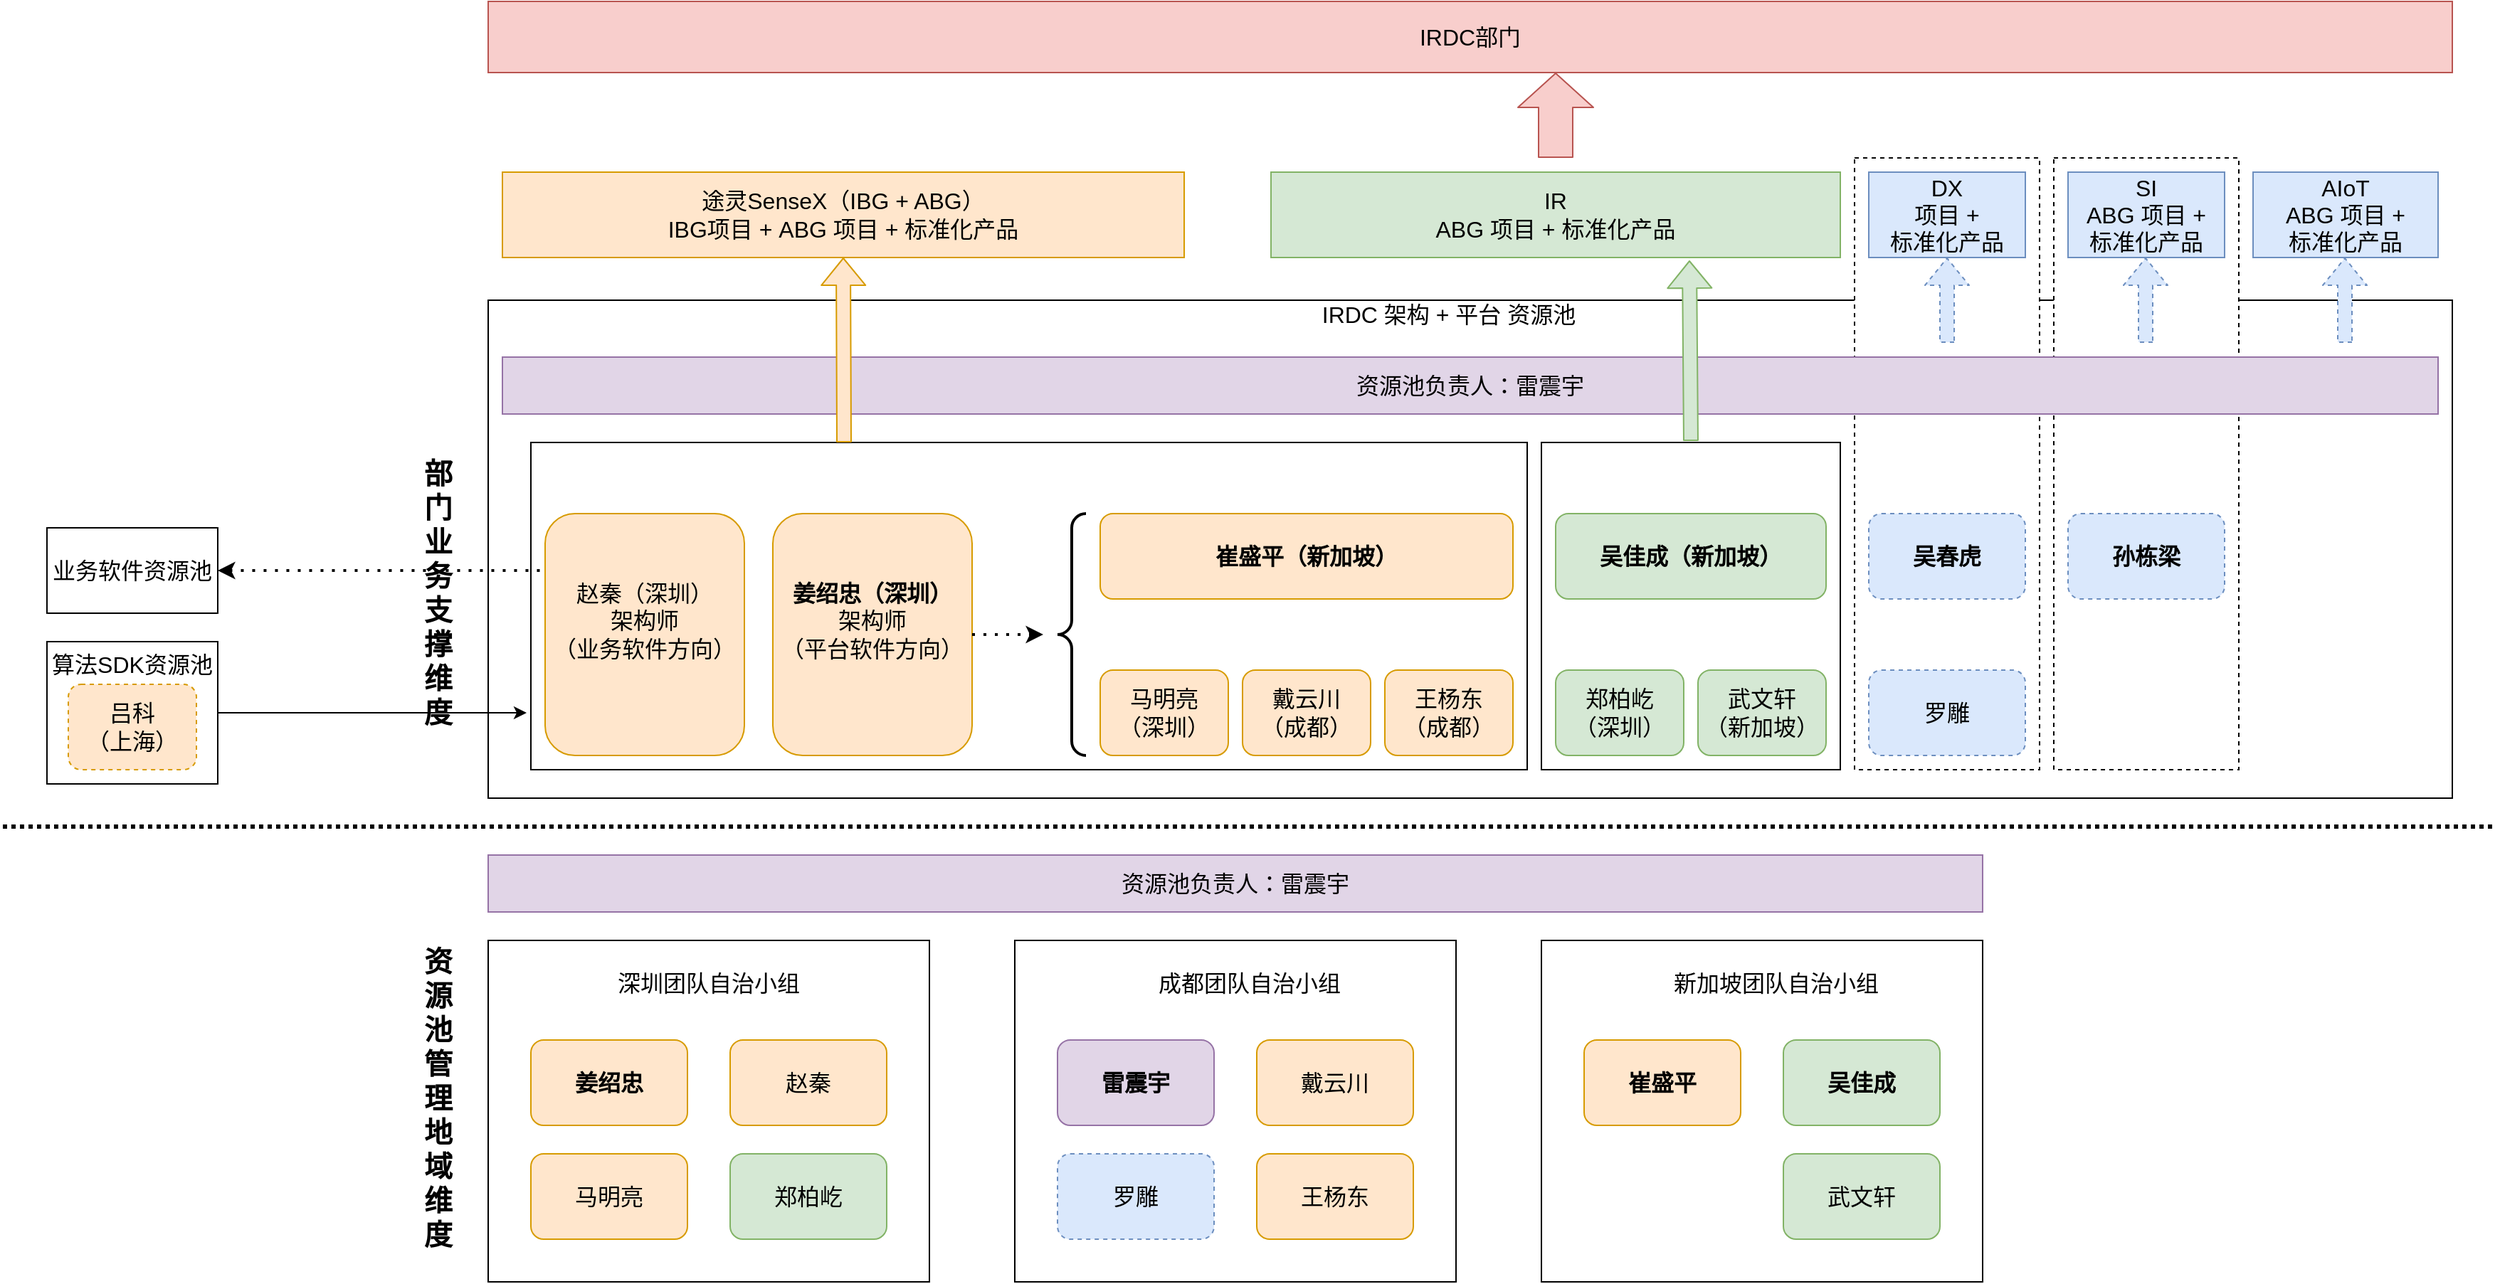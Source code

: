 <mxfile version="20.8.3" type="github">
  <diagram id="pu3_JijNAUoEfeqNy37S" name="第 1 页">
    <mxGraphModel dx="2021" dy="1878" grid="1" gridSize="10" guides="1" tooltips="1" connect="1" arrows="1" fold="1" page="1" pageScale="1" pageWidth="827" pageHeight="1169" math="0" shadow="0">
      <root>
        <mxCell id="0" />
        <mxCell id="1" parent="0" />
        <mxCell id="HrKcoDEsN2WtxK-mfQLJ-1" value="" style="rounded=0;whiteSpace=wrap;html=1;" vertex="1" parent="1">
          <mxGeometry x="-40" y="50" width="1380" height="350" as="geometry" />
        </mxCell>
        <mxCell id="HrKcoDEsN2WtxK-mfQLJ-2" value="" style="rounded=0;whiteSpace=wrap;html=1;" vertex="1" parent="1">
          <mxGeometry x="700" y="150" width="210" height="230" as="geometry" />
        </mxCell>
        <mxCell id="HrKcoDEsN2WtxK-mfQLJ-3" value="" style="rounded=0;whiteSpace=wrap;html=1;" vertex="1" parent="1">
          <mxGeometry x="-10" y="150" width="700" height="230" as="geometry" />
        </mxCell>
        <mxCell id="HrKcoDEsN2WtxK-mfQLJ-4" value="&lt;font style=&quot;font-size: 16px&quot;&gt;赵秦（深圳）&lt;br&gt;架构师&lt;br&gt;（业务软件方向）&lt;br&gt;&lt;br&gt;&lt;/font&gt;" style="rounded=1;whiteSpace=wrap;html=1;fillColor=#ffe6cc;strokeColor=#d79b00;" vertex="1" parent="1">
          <mxGeometry y="200" width="140" height="170" as="geometry" />
        </mxCell>
        <mxCell id="HrKcoDEsN2WtxK-mfQLJ-5" value="&lt;font style=&quot;font-size: 16px&quot;&gt;&lt;b&gt;姜绍忠（深圳）&lt;br&gt;&lt;/b&gt;架构师&lt;br&gt;（平台软件方向）&lt;br&gt;&lt;br&gt;&lt;/font&gt;" style="rounded=1;whiteSpace=wrap;html=1;fillColor=#ffe6cc;strokeColor=#d79b00;" vertex="1" parent="1">
          <mxGeometry x="160" y="200" width="140" height="170" as="geometry" />
        </mxCell>
        <mxCell id="HrKcoDEsN2WtxK-mfQLJ-6" value="&lt;font style=&quot;font-size: 16px&quot;&gt;IRDC 架构 + 平台 资源池&lt;/font&gt;" style="text;html=1;strokeColor=none;fillColor=none;align=center;verticalAlign=middle;whiteSpace=wrap;rounded=0;" vertex="1" parent="1">
          <mxGeometry x="520" y="50" width="230" height="20" as="geometry" />
        </mxCell>
        <mxCell id="HrKcoDEsN2WtxK-mfQLJ-7" value="&lt;span style=&quot;font-size: 16px&quot;&gt;&lt;b&gt;崔盛平（新加坡）&lt;/b&gt;&lt;/span&gt;" style="rounded=1;whiteSpace=wrap;html=1;fillColor=#ffe6cc;strokeColor=#d79b00;" vertex="1" parent="1">
          <mxGeometry x="390" y="200" width="290" height="60" as="geometry" />
        </mxCell>
        <mxCell id="HrKcoDEsN2WtxK-mfQLJ-8" value="&lt;span style=&quot;font-size: 16px&quot;&gt;&lt;b&gt;吴佳成（新加坡）&lt;/b&gt;&lt;/span&gt;" style="rounded=1;whiteSpace=wrap;html=1;fillColor=#d5e8d4;strokeColor=#82b366;" vertex="1" parent="1">
          <mxGeometry x="710" y="200" width="190" height="60" as="geometry" />
        </mxCell>
        <mxCell id="HrKcoDEsN2WtxK-mfQLJ-9" value="&lt;span style=&quot;font-size: 16px&quot;&gt;马明亮&lt;br&gt;（深圳）&lt;/span&gt;" style="rounded=1;whiteSpace=wrap;html=1;fillColor=#ffe6cc;strokeColor=#d79b00;" vertex="1" parent="1">
          <mxGeometry x="390" y="310" width="90" height="60" as="geometry" />
        </mxCell>
        <mxCell id="HrKcoDEsN2WtxK-mfQLJ-10" value="&lt;span style=&quot;font-size: 16px&quot;&gt;戴云川&lt;br&gt;（成都）&lt;/span&gt;" style="rounded=1;whiteSpace=wrap;html=1;fillColor=#ffe6cc;strokeColor=#d79b00;" vertex="1" parent="1">
          <mxGeometry x="490" y="310" width="90" height="60" as="geometry" />
        </mxCell>
        <mxCell id="HrKcoDEsN2WtxK-mfQLJ-11" value="&lt;span style=&quot;font-size: 16px&quot;&gt;郑柏屹&lt;br&gt;（深圳）&lt;/span&gt;" style="rounded=1;whiteSpace=wrap;html=1;fillColor=#d5e8d4;strokeColor=#82b366;" vertex="1" parent="1">
          <mxGeometry x="710" y="310" width="90" height="60" as="geometry" />
        </mxCell>
        <mxCell id="HrKcoDEsN2WtxK-mfQLJ-12" value="&lt;span style=&quot;font-size: 16px&quot;&gt;武文轩&lt;br&gt;（新加坡）&lt;/span&gt;" style="rounded=1;whiteSpace=wrap;html=1;fillColor=#d5e8d4;strokeColor=#82b366;" vertex="1" parent="1">
          <mxGeometry x="810" y="310" width="90" height="60" as="geometry" />
        </mxCell>
        <mxCell id="HrKcoDEsN2WtxK-mfQLJ-13" value="&lt;span style=&quot;font-size: 16px&quot;&gt;王杨东&lt;br&gt;（成都）&lt;/span&gt;" style="rounded=1;whiteSpace=wrap;html=1;fillColor=#ffe6cc;strokeColor=#d79b00;" vertex="1" parent="1">
          <mxGeometry x="590" y="310" width="90" height="60" as="geometry" />
        </mxCell>
        <mxCell id="HrKcoDEsN2WtxK-mfQLJ-14" value="途灵SenseX（IBG + ABG）&lt;br style=&quot;font-size: 16px;&quot;&gt;IBG项目 + ABG 项目 + 标准化产品" style="rounded=0;whiteSpace=wrap;html=1;fillColor=#ffe6cc;strokeColor=#d79b00;fontSize=16;" vertex="1" parent="1">
          <mxGeometry x="-30" y="-40" width="479" height="60" as="geometry" />
        </mxCell>
        <mxCell id="HrKcoDEsN2WtxK-mfQLJ-15" value="IR&lt;br style=&quot;font-size: 16px;&quot;&gt;ABG 项目 + 标准化产品" style="rounded=0;whiteSpace=wrap;html=1;fillColor=#d5e8d4;strokeColor=#82b366;fontSize=16;" vertex="1" parent="1">
          <mxGeometry x="510" y="-40" width="400" height="60" as="geometry" />
        </mxCell>
        <mxCell id="HrKcoDEsN2WtxK-mfQLJ-16" value="&lt;font style=&quot;font-size: 16px&quot;&gt;IRDC部门&lt;/font&gt;" style="rounded=0;whiteSpace=wrap;html=1;fillColor=#f8cecc;strokeColor=#b85450;" vertex="1" parent="1">
          <mxGeometry x="-40" y="-160" width="1380" height="50" as="geometry" />
        </mxCell>
        <mxCell id="HrKcoDEsN2WtxK-mfQLJ-17" value="&lt;font size=&quot;1&quot;&gt;&lt;b style=&quot;font-size: 20px&quot;&gt;部门业务支撑维度&lt;/b&gt;&lt;/font&gt;" style="text;html=1;strokeColor=none;fillColor=none;align=center;verticalAlign=middle;whiteSpace=wrap;rounded=0;dashed=1;" vertex="1" parent="1">
          <mxGeometry x="-90" y="245" width="30" height="20" as="geometry" />
        </mxCell>
        <mxCell id="HrKcoDEsN2WtxK-mfQLJ-18" value="" style="rounded=0;whiteSpace=wrap;html=1;fontSize=16;" vertex="1" parent="1">
          <mxGeometry x="-40" y="500" width="310" height="240" as="geometry" />
        </mxCell>
        <mxCell id="HrKcoDEsN2WtxK-mfQLJ-19" value="&lt;font style=&quot;font-size: 16px&quot;&gt;&lt;b&gt;姜绍忠&lt;/b&gt;&lt;/font&gt;" style="rounded=1;whiteSpace=wrap;html=1;fillColor=#ffe6cc;strokeColor=#d79b00;" vertex="1" parent="1">
          <mxGeometry x="-10" y="570" width="110" height="60" as="geometry" />
        </mxCell>
        <mxCell id="HrKcoDEsN2WtxK-mfQLJ-20" value="&lt;font style=&quot;font-size: 16px&quot;&gt;赵秦&lt;/font&gt;" style="rounded=1;whiteSpace=wrap;html=1;fillColor=#ffe6cc;strokeColor=#d79b00;" vertex="1" parent="1">
          <mxGeometry x="130" y="570" width="110" height="60" as="geometry" />
        </mxCell>
        <mxCell id="HrKcoDEsN2WtxK-mfQLJ-21" value="&lt;span style=&quot;font-size: 16px&quot;&gt;马明亮&lt;br&gt;&lt;/span&gt;" style="rounded=1;whiteSpace=wrap;html=1;fillColor=#ffe6cc;strokeColor=#d79b00;" vertex="1" parent="1">
          <mxGeometry x="-10" y="650" width="110" height="60" as="geometry" />
        </mxCell>
        <mxCell id="HrKcoDEsN2WtxK-mfQLJ-22" value="&lt;span style=&quot;font-size: 16px&quot;&gt;郑柏屹&lt;br&gt;&lt;/span&gt;" style="rounded=1;whiteSpace=wrap;html=1;fillColor=#d5e8d4;strokeColor=#82b366;" vertex="1" parent="1">
          <mxGeometry x="130" y="650" width="110" height="60" as="geometry" />
        </mxCell>
        <mxCell id="HrKcoDEsN2WtxK-mfQLJ-23" value="&lt;font style=&quot;font-size: 16px&quot;&gt;深圳团队自治小组&lt;/font&gt;" style="text;html=1;strokeColor=none;fillColor=none;align=center;verticalAlign=middle;whiteSpace=wrap;rounded=0;" vertex="1" parent="1">
          <mxGeometry y="520" width="230" height="20" as="geometry" />
        </mxCell>
        <mxCell id="HrKcoDEsN2WtxK-mfQLJ-24" value="" style="rounded=0;whiteSpace=wrap;html=1;fontSize=16;" vertex="1" parent="1">
          <mxGeometry x="330" y="500" width="310" height="240" as="geometry" />
        </mxCell>
        <mxCell id="HrKcoDEsN2WtxK-mfQLJ-25" value="&lt;span style=&quot;font-size: 16px&quot;&gt;&lt;b&gt;雷震宇&lt;/b&gt;&lt;/span&gt;" style="rounded=1;whiteSpace=wrap;html=1;fillColor=#e1d5e7;strokeColor=#9673a6;" vertex="1" parent="1">
          <mxGeometry x="360" y="570" width="110" height="60" as="geometry" />
        </mxCell>
        <mxCell id="HrKcoDEsN2WtxK-mfQLJ-26" value="&lt;font style=&quot;font-size: 16px&quot;&gt;成都&lt;/font&gt;&lt;span style=&quot;font-size: 16px&quot;&gt;团队自治小组&lt;/span&gt;" style="text;html=1;strokeColor=none;fillColor=none;align=center;verticalAlign=middle;whiteSpace=wrap;rounded=0;" vertex="1" parent="1">
          <mxGeometry x="380" y="520" width="230" height="20" as="geometry" />
        </mxCell>
        <mxCell id="HrKcoDEsN2WtxK-mfQLJ-27" value="&lt;span style=&quot;font-size: 16px&quot;&gt;戴云川&lt;br&gt;&lt;/span&gt;" style="rounded=1;whiteSpace=wrap;html=1;fillColor=#ffe6cc;strokeColor=#d79b00;" vertex="1" parent="1">
          <mxGeometry x="500" y="570" width="110" height="60" as="geometry" />
        </mxCell>
        <mxCell id="HrKcoDEsN2WtxK-mfQLJ-28" value="&lt;span style=&quot;font-size: 16px&quot;&gt;王杨东&lt;br&gt;&lt;/span&gt;" style="rounded=1;whiteSpace=wrap;html=1;fillColor=#ffe6cc;strokeColor=#d79b00;" vertex="1" parent="1">
          <mxGeometry x="500" y="650" width="110" height="60" as="geometry" />
        </mxCell>
        <mxCell id="HrKcoDEsN2WtxK-mfQLJ-29" value="" style="rounded=0;whiteSpace=wrap;html=1;fontSize=16;" vertex="1" parent="1">
          <mxGeometry x="700" y="500" width="310" height="240" as="geometry" />
        </mxCell>
        <mxCell id="HrKcoDEsN2WtxK-mfQLJ-30" value="&lt;font style=&quot;font-size: 16px&quot;&gt;新加坡&lt;/font&gt;&lt;span style=&quot;font-size: 16px&quot;&gt;团队自治小组&lt;/span&gt;" style="text;html=1;strokeColor=none;fillColor=none;align=center;verticalAlign=middle;whiteSpace=wrap;rounded=0;" vertex="1" parent="1">
          <mxGeometry x="750" y="520" width="230" height="20" as="geometry" />
        </mxCell>
        <mxCell id="HrKcoDEsN2WtxK-mfQLJ-31" value="&lt;span style=&quot;font-size: 16px&quot;&gt;&lt;b&gt;崔盛平&lt;/b&gt;&lt;/span&gt;&lt;span style=&quot;font-size: 16px&quot;&gt;&lt;br&gt;&lt;/span&gt;" style="rounded=1;whiteSpace=wrap;html=1;fillColor=#ffe6cc;strokeColor=#d79b00;" vertex="1" parent="1">
          <mxGeometry x="730" y="570" width="110" height="60" as="geometry" />
        </mxCell>
        <mxCell id="HrKcoDEsN2WtxK-mfQLJ-32" value="&lt;span style=&quot;font-size: 16px&quot;&gt;&lt;b&gt;吴佳成&lt;/b&gt;&lt;/span&gt;&lt;span style=&quot;font-size: 16px&quot;&gt;&lt;br&gt;&lt;/span&gt;" style="rounded=1;whiteSpace=wrap;html=1;fillColor=#d5e8d4;strokeColor=#82b366;" vertex="1" parent="1">
          <mxGeometry x="870" y="570" width="110" height="60" as="geometry" />
        </mxCell>
        <mxCell id="HrKcoDEsN2WtxK-mfQLJ-33" value="&lt;span style=&quot;font-size: 16px&quot;&gt;武文轩&lt;/span&gt;&lt;span style=&quot;font-size: 16px&quot;&gt;&lt;br&gt;&lt;/span&gt;" style="rounded=1;whiteSpace=wrap;html=1;fillColor=#d5e8d4;strokeColor=#82b366;" vertex="1" parent="1">
          <mxGeometry x="870" y="650" width="110" height="60" as="geometry" />
        </mxCell>
        <mxCell id="HrKcoDEsN2WtxK-mfQLJ-34" value="&lt;font size=&quot;1&quot;&gt;&lt;b style=&quot;font-size: 20px&quot;&gt;资源池管理地域维度&lt;/b&gt;&lt;/font&gt;" style="text;html=1;strokeColor=none;fillColor=none;align=center;verticalAlign=middle;whiteSpace=wrap;rounded=0;dashed=1;" vertex="1" parent="1">
          <mxGeometry x="-90" y="600" width="30" height="20" as="geometry" />
        </mxCell>
        <mxCell id="HrKcoDEsN2WtxK-mfQLJ-35" value="" style="shape=flexArrow;endArrow=classic;html=1;fontSize=16;endWidth=28;endSize=7.67;width=24;fillColor=#f8cecc;strokeColor=#b85450;" edge="1" parent="1">
          <mxGeometry width="50" height="50" relative="1" as="geometry">
            <mxPoint x="710" y="-50" as="sourcePoint" />
            <mxPoint x="710" y="-110" as="targetPoint" />
          </mxGeometry>
        </mxCell>
        <mxCell id="HrKcoDEsN2WtxK-mfQLJ-36" value="&lt;font style=&quot;font-size: 16px&quot;&gt;业务软件资源池&lt;/font&gt;" style="rounded=0;whiteSpace=wrap;html=1;" vertex="1" parent="1">
          <mxGeometry x="-350" y="210" width="120" height="60" as="geometry" />
        </mxCell>
        <mxCell id="HrKcoDEsN2WtxK-mfQLJ-37" value="" style="endArrow=none;dashed=1;html=1;dashPattern=1 3;strokeWidth=2;exitX=1;exitY=0.5;exitDx=0;exitDy=0;startArrow=classic;startFill=1;" edge="1" parent="1" source="HrKcoDEsN2WtxK-mfQLJ-36">
          <mxGeometry width="50" height="50" relative="1" as="geometry">
            <mxPoint x="-240" y="350" as="sourcePoint" />
            <mxPoint y="240" as="targetPoint" />
          </mxGeometry>
        </mxCell>
        <mxCell id="HrKcoDEsN2WtxK-mfQLJ-38" value="" style="endArrow=classic;dashed=1;html=1;dashPattern=1 3;strokeWidth=2;exitX=1;exitY=0.5;exitDx=0;exitDy=0;endFill=1;" edge="1" parent="1" source="HrKcoDEsN2WtxK-mfQLJ-5">
          <mxGeometry width="50" height="50" relative="1" as="geometry">
            <mxPoint x="370" y="480" as="sourcePoint" />
            <mxPoint x="350" y="285" as="targetPoint" />
          </mxGeometry>
        </mxCell>
        <mxCell id="HrKcoDEsN2WtxK-mfQLJ-39" value="" style="labelPosition=right;align=left;strokeWidth=2;shape=mxgraph.mockup.markup.curlyBrace;html=1;shadow=0;dashed=0;direction=north;" vertex="1" parent="1">
          <mxGeometry x="360" y="200" width="20" height="170" as="geometry" />
        </mxCell>
        <mxCell id="HrKcoDEsN2WtxK-mfQLJ-40" value="资源池负责人：雷震宇" style="rounded=0;whiteSpace=wrap;html=1;fillColor=#e1d5e7;strokeColor=#9673a6;fontSize=16;" vertex="1" parent="1">
          <mxGeometry x="-40" y="440" width="1050" height="40" as="geometry" />
        </mxCell>
        <mxCell id="HrKcoDEsN2WtxK-mfQLJ-41" value="" style="endArrow=none;dashed=1;html=1;dashPattern=1 1;strokeWidth=3;" edge="1" parent="1">
          <mxGeometry width="50" height="50" relative="1" as="geometry">
            <mxPoint x="-381" y="420" as="sourcePoint" />
            <mxPoint x="1370" y="420" as="targetPoint" />
          </mxGeometry>
        </mxCell>
        <mxCell id="HrKcoDEsN2WtxK-mfQLJ-42" value="AIoT&lt;br&gt;ABG 项目 + &lt;br&gt;标准化产品" style="rounded=0;whiteSpace=wrap;html=1;fillColor=#dae8fc;strokeColor=#6c8ebf;fontSize=16;" vertex="1" parent="1">
          <mxGeometry x="1200" y="-40" width="130" height="60" as="geometry" />
        </mxCell>
        <mxCell id="HrKcoDEsN2WtxK-mfQLJ-43" value="" style="shape=flexArrow;endArrow=classic;html=1;entryX=0.5;entryY=1;entryDx=0;entryDy=0;fillColor=#dae8fc;strokeColor=#6c8ebf;dashed=1;" edge="1" parent="1">
          <mxGeometry width="50" height="50" relative="1" as="geometry">
            <mxPoint x="1264.5" y="80" as="sourcePoint" />
            <mxPoint x="1264.5" y="20" as="targetPoint" />
          </mxGeometry>
        </mxCell>
        <mxCell id="HrKcoDEsN2WtxK-mfQLJ-44" value="" style="rounded=0;whiteSpace=wrap;html=1;dashed=1;" vertex="1" parent="1">
          <mxGeometry x="920" y="-50" width="130" height="430" as="geometry" />
        </mxCell>
        <mxCell id="HrKcoDEsN2WtxK-mfQLJ-45" value="&lt;span style=&quot;font-size: 16px&quot;&gt;罗雕&lt;/span&gt;" style="rounded=1;whiteSpace=wrap;html=1;fillColor=#dae8fc;strokeColor=#6c8ebf;dashed=1;" vertex="1" parent="1">
          <mxGeometry x="930" y="310" width="110" height="60" as="geometry" />
        </mxCell>
        <mxCell id="HrKcoDEsN2WtxK-mfQLJ-46" value="" style="rounded=0;whiteSpace=wrap;html=1;dashed=1;" vertex="1" parent="1">
          <mxGeometry x="1060" y="-50" width="130" height="430" as="geometry" />
        </mxCell>
        <mxCell id="HrKcoDEsN2WtxK-mfQLJ-47" value="&lt;span style=&quot;font-size: 16px&quot;&gt;&lt;b&gt;孙栋梁&lt;/b&gt;&lt;/span&gt;" style="rounded=1;whiteSpace=wrap;html=1;fillColor=#dae8fc;strokeColor=#6c8ebf;dashed=1;" vertex="1" parent="1">
          <mxGeometry x="1070" y="200" width="110" height="60" as="geometry" />
        </mxCell>
        <mxCell id="HrKcoDEsN2WtxK-mfQLJ-48" value="DX&lt;br&gt;项目 + &lt;br&gt;标准化产品" style="rounded=0;whiteSpace=wrap;html=1;fillColor=#dae8fc;strokeColor=#6c8ebf;fontSize=16;" vertex="1" parent="1">
          <mxGeometry x="930" y="-40" width="110" height="60" as="geometry" />
        </mxCell>
        <mxCell id="HrKcoDEsN2WtxK-mfQLJ-49" value="SI&lt;br&gt;ABG 项目 + &lt;br&gt;标准化产品" style="rounded=0;whiteSpace=wrap;html=1;fillColor=#dae8fc;strokeColor=#6c8ebf;fontSize=16;" vertex="1" parent="1">
          <mxGeometry x="1070" y="-40" width="110" height="60" as="geometry" />
        </mxCell>
        <mxCell id="HrKcoDEsN2WtxK-mfQLJ-50" value="" style="shape=flexArrow;endArrow=classic;html=1;entryX=0.5;entryY=1;entryDx=0;entryDy=0;fillColor=#dae8fc;strokeColor=#6c8ebf;dashed=1;" edge="1" parent="1">
          <mxGeometry width="50" height="50" relative="1" as="geometry">
            <mxPoint x="985" y="80" as="sourcePoint" />
            <mxPoint x="985" y="20" as="targetPoint" />
          </mxGeometry>
        </mxCell>
        <mxCell id="HrKcoDEsN2WtxK-mfQLJ-51" value="" style="shape=flexArrow;endArrow=classic;html=1;entryX=0.5;entryY=1;entryDx=0;entryDy=0;fillColor=#dae8fc;strokeColor=#6c8ebf;dashed=1;" edge="1" parent="1">
          <mxGeometry width="50" height="50" relative="1" as="geometry">
            <mxPoint x="1124.5" y="80" as="sourcePoint" />
            <mxPoint x="1124.5" y="20" as="targetPoint" />
          </mxGeometry>
        </mxCell>
        <mxCell id="HrKcoDEsN2WtxK-mfQLJ-52" value="资源池负责人：雷震宇" style="rounded=0;whiteSpace=wrap;html=1;fillColor=#e1d5e7;strokeColor=#9673a6;fontSize=16;" vertex="1" parent="1">
          <mxGeometry x="-30" y="90" width="1360" height="40" as="geometry" />
        </mxCell>
        <mxCell id="HrKcoDEsN2WtxK-mfQLJ-53" value="" style="shape=flexArrow;endArrow=classic;html=1;fillColor=#d5e8d4;strokeColor=#82b366;exitX=0.5;exitY=0;exitDx=0;exitDy=0;" edge="1" parent="1">
          <mxGeometry width="50" height="50" relative="1" as="geometry">
            <mxPoint x="805" y="149" as="sourcePoint" />
            <mxPoint x="804" y="22" as="targetPoint" />
          </mxGeometry>
        </mxCell>
        <mxCell id="HrKcoDEsN2WtxK-mfQLJ-54" value="" style="shape=flexArrow;endArrow=classic;html=1;entryX=0.5;entryY=1;entryDx=0;entryDy=0;fillColor=#ffe6cc;strokeColor=#d79b00;" edge="1" parent="1" target="HrKcoDEsN2WtxK-mfQLJ-14">
          <mxGeometry width="50" height="50" relative="1" as="geometry">
            <mxPoint x="210" y="150" as="sourcePoint" />
            <mxPoint x="40" y="150" as="targetPoint" />
          </mxGeometry>
        </mxCell>
        <mxCell id="HrKcoDEsN2WtxK-mfQLJ-55" value="&lt;span style=&quot;font-size: 16px&quot;&gt;&lt;b&gt;吴春虎&lt;/b&gt;&lt;/span&gt;" style="rounded=1;whiteSpace=wrap;html=1;fillColor=#dae8fc;strokeColor=#6c8ebf;dashed=1;" vertex="1" parent="1">
          <mxGeometry x="930" y="200" width="110" height="60" as="geometry" />
        </mxCell>
        <mxCell id="HrKcoDEsN2WtxK-mfQLJ-56" value="&lt;span style=&quot;font-size: 16px&quot;&gt;罗雕&lt;/span&gt;" style="rounded=1;whiteSpace=wrap;html=1;fillColor=#dae8fc;strokeColor=#6c8ebf;dashed=1;" vertex="1" parent="1">
          <mxGeometry x="360" y="650" width="110" height="60" as="geometry" />
        </mxCell>
        <mxCell id="HrKcoDEsN2WtxK-mfQLJ-57" value="&lt;font style=&quot;font-size: 16px&quot;&gt;算法SDK资源池&lt;/font&gt;" style="rounded=0;whiteSpace=wrap;html=1;verticalAlign=top;" vertex="1" parent="1">
          <mxGeometry x="-350" y="290" width="120" height="100" as="geometry" />
        </mxCell>
        <mxCell id="HrKcoDEsN2WtxK-mfQLJ-58" value="&lt;span style=&quot;font-size: 16px&quot;&gt;吕科&lt;br&gt;（上海）&lt;/span&gt;" style="rounded=1;whiteSpace=wrap;html=1;fillColor=#ffe6cc;strokeColor=#d79b00;dashed=1;" vertex="1" parent="1">
          <mxGeometry x="-335" y="320" width="90" height="60" as="geometry" />
        </mxCell>
        <mxCell id="HrKcoDEsN2WtxK-mfQLJ-59" value="" style="endArrow=classic;html=1;exitX=1;exitY=0.5;exitDx=0;exitDy=0;" edge="1" parent="1" source="HrKcoDEsN2WtxK-mfQLJ-57">
          <mxGeometry width="50" height="50" relative="1" as="geometry">
            <mxPoint x="-190" y="400" as="sourcePoint" />
            <mxPoint x="-13" y="340" as="targetPoint" />
          </mxGeometry>
        </mxCell>
      </root>
    </mxGraphModel>
  </diagram>
</mxfile>
